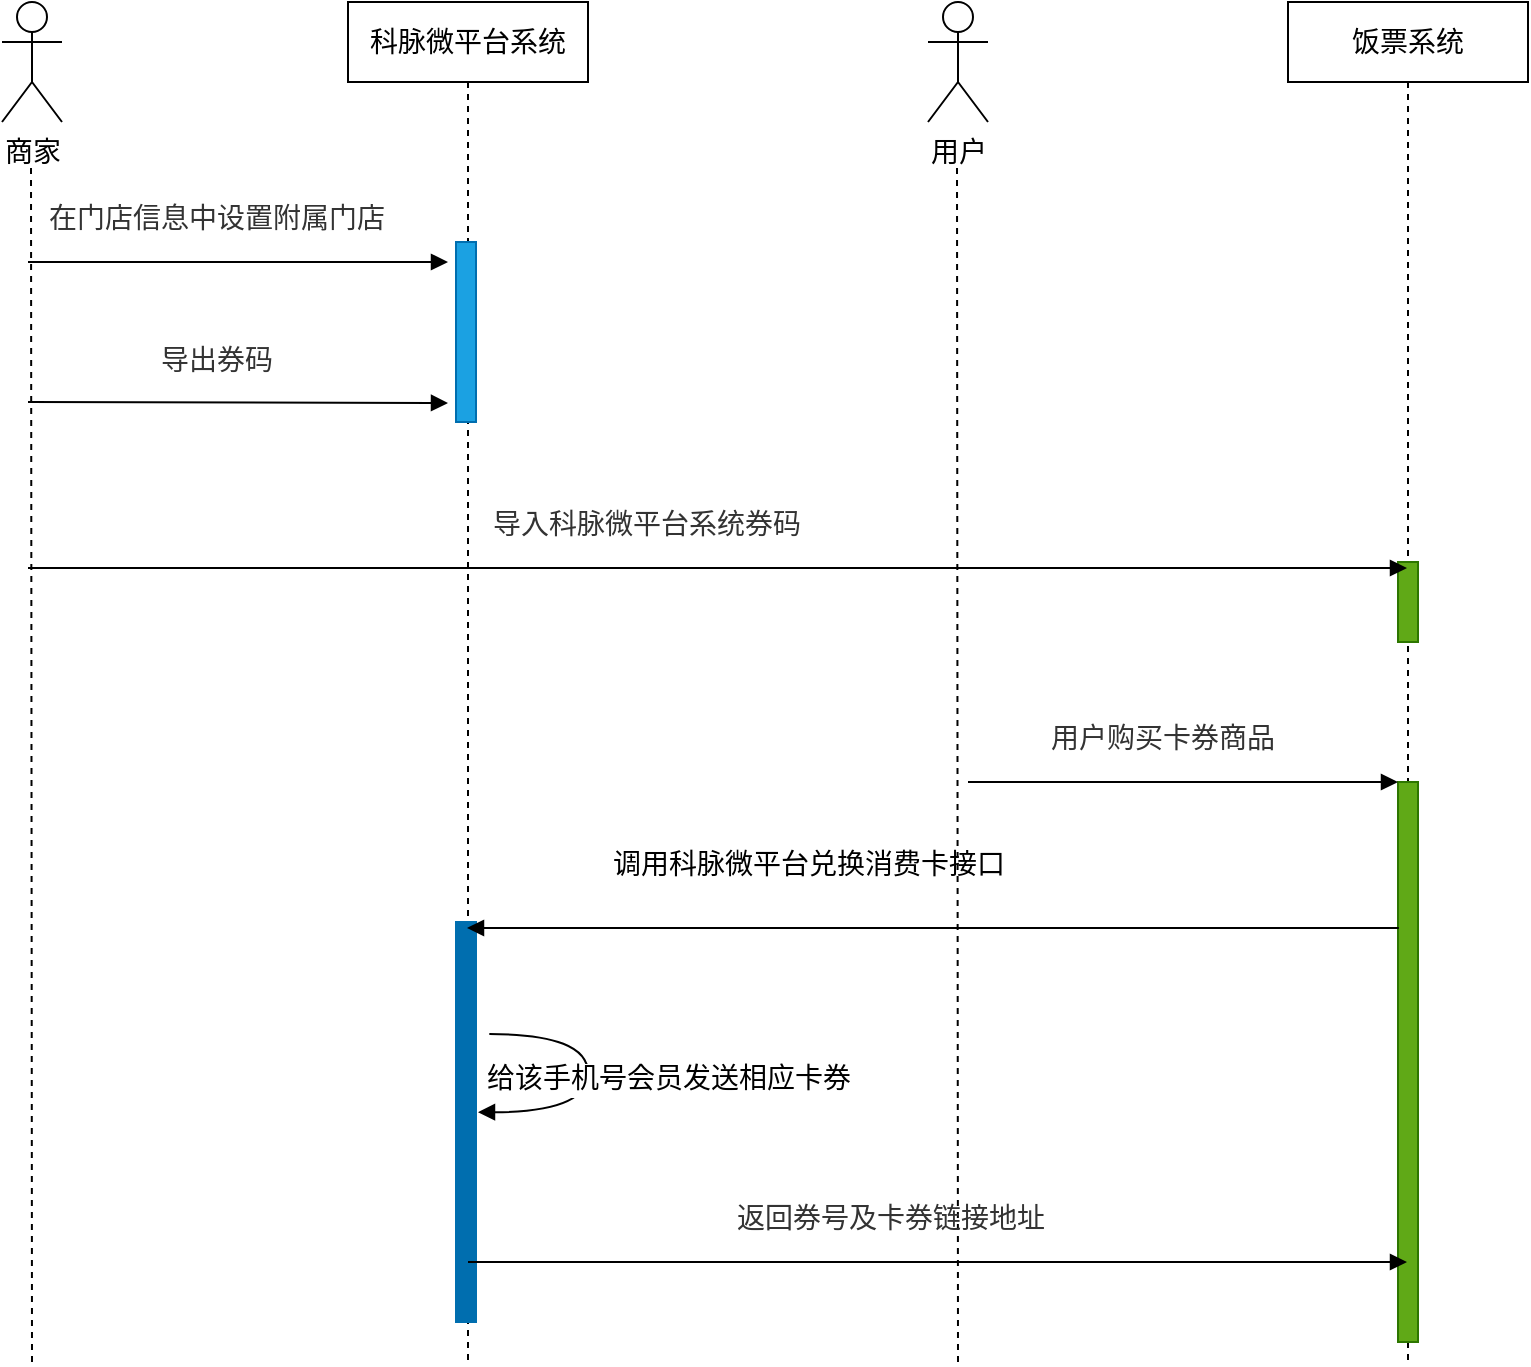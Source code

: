 <mxfile version="14.5.3" type="github"><diagram id="5aa129d9-4b51-9b99-0a78-bb2f967fc3d4" name="Page-1"><mxGraphModel dx="1822" dy="794" grid="1" gridSize="10" guides="1" tooltips="1" connect="1" arrows="1" fold="1" page="0" pageScale="1" pageWidth="827" pageHeight="1169" background="#ffffff" math="0" shadow="0"><root><mxCell id="0"/><mxCell id="1" parent="0"/><mxCell id="y1rh6phJj4241kgfLrmI-49" value="&lt;font style=&quot;font-size: 14px&quot;&gt;商家&lt;/font&gt;" style="shape=umlActor;verticalLabelPosition=bottom;verticalAlign=top;html=1;outlineConnect=0;movable=1;resizable=1;rotatable=1;deletable=1;editable=1;connectable=1;" parent="1" vertex="1"><mxGeometry x="-53" y="80" width="30" height="60" as="geometry"/></mxCell><mxCell id="y1rh6phJj4241kgfLrmI-62" value="饭票系统" style="shape=umlLifeline;perimeter=lifelinePerimeter;whiteSpace=wrap;html=1;container=1;collapsible=0;recursiveResize=0;outlineConnect=0;fontSize=14;" parent="1" vertex="1"><mxGeometry x="590" y="80" width="120" height="680" as="geometry"/></mxCell><mxCell id="y1rh6phJj4241kgfLrmI-63" value="" style="html=1;points=[];perimeter=orthogonalPerimeter;fillColor=#60a917;strokeColor=#2D7600;fontColor=#ffffff;" parent="y1rh6phJj4241kgfLrmI-62" vertex="1"><mxGeometry x="55" y="280" width="10" height="40" as="geometry"/></mxCell><mxCell id="QpcFcwuWjfST1NYp_s-o-11" value="" style="html=1;points=[];perimeter=orthogonalPerimeter;fillColor=#60a917;strokeColor=#2D7600;fontColor=#ffffff;" parent="y1rh6phJj4241kgfLrmI-62" vertex="1"><mxGeometry x="55" y="390" width="10" height="280" as="geometry"/></mxCell><mxCell id="y1rh6phJj4241kgfLrmI-64" value="&lt;font style=&quot;font-size: 14px&quot;&gt;科脉微平台系统&lt;/font&gt;" style="shape=umlLifeline;perimeter=lifelinePerimeter;whiteSpace=wrap;html=1;container=1;collapsible=0;recursiveResize=0;outlineConnect=0;" parent="1" vertex="1"><mxGeometry x="120" y="80" width="120" height="680" as="geometry"/></mxCell><mxCell id="y1rh6phJj4241kgfLrmI-65" value="" style="html=1;points=[];perimeter=orthogonalPerimeter;fillColor=#1ba1e2;strokeColor=#006EAF;fontColor=#ffffff;" parent="y1rh6phJj4241kgfLrmI-64" vertex="1"><mxGeometry x="54" y="120" width="10" height="90" as="geometry"/></mxCell><mxCell id="QpcFcwuWjfST1NYp_s-o-14" value="" style="html=1;points=[];perimeter=orthogonalPerimeter;rounded=0;shadow=0;comic=0;labelBackgroundColor=none;strokeColor=#006EAF;strokeWidth=1;fontFamily=Verdana;fontSize=12;fontColor=#ffffff;align=center;fillColor=#006EAF;" parent="y1rh6phJj4241kgfLrmI-64" vertex="1"><mxGeometry x="54" y="460" width="10" height="200" as="geometry"/></mxCell><mxCell id="QpcFcwuWjfST1NYp_s-o-15" value="&lt;span style=&quot;font-size: 14px&quot;&gt;给该手机号会员发送相应卡券&lt;/span&gt;" style="html=1;verticalAlign=bottom;endArrow=block;labelBackgroundColor=#ffffff;fontFamily=Verdana;fontSize=12;elbow=vertical;edgeStyle=orthogonalEdgeStyle;curved=1;exitX=1.066;exitY=0.713;exitPerimeter=0;" parent="y1rh6phJj4241kgfLrmI-64" edge="1"><mxGeometry x="0.162" y="40" relative="1" as="geometry"><mxPoint x="70.66" y="516.01" as="sourcePoint"/><mxPoint x="65" y="555.1" as="targetPoint"/><Array as="points"><mxPoint x="120" y="516.1"/><mxPoint x="120" y="555.1"/></Array><mxPoint as="offset"/></mxGeometry></mxCell><mxCell id="y1rh6phJj4241kgfLrmI-76" value="" style="endArrow=none;dashed=1;html=1;movable=1;resizable=1;rotatable=1;deletable=1;editable=1;connectable=1;" parent="1" edge="1"><mxGeometry width="50" height="50" relative="1" as="geometry"><mxPoint x="-38" y="760" as="sourcePoint"/><mxPoint x="-38.5" y="160" as="targetPoint"/></mxGeometry></mxCell><mxCell id="y1rh6phJj4241kgfLrmI-77" value="&lt;div style=&quot;text-align: left; font-size: 14px;&quot;&gt;&lt;span style=&quot;font-size: 14px&quot;&gt;&lt;font color=&quot;#333333&quot; style=&quot;font-size: 14px;&quot;&gt;导入科脉微平台系统券码&lt;/font&gt;&lt;/span&gt;&lt;/div&gt;" style="html=1;verticalAlign=bottom;endArrow=block;labelBackgroundColor=none;fontFamily=Verdana;fontSize=14;edgeStyle=elbowEdgeStyle;elbow=vertical;" parent="1" edge="1"><mxGeometry x="-0.104" y="10" relative="1" as="geometry"><mxPoint x="-40" y="363" as="sourcePoint"/><mxPoint x="649.5" y="363" as="targetPoint"/><mxPoint as="offset"/></mxGeometry></mxCell><mxCell id="QpcFcwuWjfST1NYp_s-o-3" value="&lt;div style=&quot;text-align: left; font-size: 14px;&quot;&gt;&lt;span style=&quot;font-size: 14px&quot;&gt;&lt;font color=&quot;#333333&quot; style=&quot;font-size: 14px;&quot;&gt;导出券码&lt;/font&gt;&lt;/span&gt;&lt;/div&gt;" style="html=1;verticalAlign=bottom;endArrow=block;labelBackgroundColor=none;fontFamily=Verdana;fontSize=14;edgeStyle=elbowEdgeStyle;elbow=vertical;" parent="1" edge="1"><mxGeometry x="-0.104" y="10" relative="1" as="geometry"><mxPoint x="-40" y="280" as="sourcePoint"/><mxPoint x="170" y="281" as="targetPoint"/><mxPoint as="offset"/></mxGeometry></mxCell><mxCell id="QpcFcwuWjfST1NYp_s-o-5" value="&lt;div style=&quot;text-align: left&quot;&gt;&lt;span style=&quot;font-size: 14px&quot;&gt;&lt;font color=&quot;#333333&quot;&gt;在门店信息中设置附属门店&lt;/font&gt;&lt;/span&gt;&lt;/div&gt;" style="html=1;verticalAlign=bottom;endArrow=block;labelBackgroundColor=none;fontFamily=Verdana;fontSize=12;edgeStyle=elbowEdgeStyle;elbow=vertical;" parent="1" edge="1"><mxGeometry x="-0.104" y="10" relative="1" as="geometry"><mxPoint x="-40" y="210" as="sourcePoint"/><mxPoint x="170" y="210" as="targetPoint"/><mxPoint as="offset"/><Array as="points"><mxPoint x="65" y="210"/></Array></mxGeometry></mxCell><mxCell id="QpcFcwuWjfST1NYp_s-o-9" value="&lt;span style=&quot;font-size: 14px&quot;&gt;用户&lt;/span&gt;" style="shape=umlActor;verticalLabelPosition=bottom;verticalAlign=top;html=1;outlineConnect=0;movable=1;resizable=1;rotatable=1;deletable=1;editable=1;connectable=1;" parent="1" vertex="1"><mxGeometry x="410" y="80" width="30" height="60" as="geometry"/></mxCell><mxCell id="QpcFcwuWjfST1NYp_s-o-10" value="" style="endArrow=none;dashed=1;html=1;movable=1;resizable=1;rotatable=1;deletable=1;editable=1;connectable=1;" parent="1" edge="1"><mxGeometry width="50" height="50" relative="1" as="geometry"><mxPoint x="425" y="760" as="sourcePoint"/><mxPoint x="424.5" y="160" as="targetPoint"/></mxGeometry></mxCell><mxCell id="QpcFcwuWjfST1NYp_s-o-12" value="&lt;div style=&quot;text-align: left; font-size: 14px;&quot;&gt;&lt;font color=&quot;#333333&quot; style=&quot;font-size: 14px;&quot;&gt;&lt;span style=&quot;font-size: 14px&quot;&gt;用户购买卡券商品&lt;/span&gt;&lt;/font&gt;&lt;/div&gt;" style="html=1;verticalAlign=bottom;endArrow=block;labelBackgroundColor=none;fontFamily=Verdana;fontSize=14;edgeStyle=elbowEdgeStyle;elbow=vertical;" parent="1" target="QpcFcwuWjfST1NYp_s-o-11" edge="1"><mxGeometry x="-0.104" y="10" relative="1" as="geometry"><mxPoint x="430" y="470" as="sourcePoint"/><mxPoint x="640" y="471" as="targetPoint"/><mxPoint as="offset"/></mxGeometry></mxCell><mxCell id="QpcFcwuWjfST1NYp_s-o-13" value="&lt;div style=&quot;text-align: left; font-size: 14px;&quot;&gt;&lt;span style=&quot;font-size: 14px; font-family: 微软雅黑, sans-serif;&quot;&gt;调用科脉微平台兑换消费卡接口&lt;/span&gt;&lt;br style=&quot;font-size: 14px;&quot;&gt;&lt;/div&gt;" style="html=1;verticalAlign=bottom;endArrow=block;labelBackgroundColor=none;fontFamily=Verdana;fontSize=14;edgeStyle=elbowEdgeStyle;elbow=vertical;" parent="1" edge="1"><mxGeometry x="0.472" y="-20" relative="1" as="geometry"><mxPoint x="475" y="543" as="sourcePoint"/><mxPoint x="179.5" y="543" as="targetPoint"/><mxPoint as="offset"/><Array as="points"><mxPoint x="650" y="543"/></Array></mxGeometry></mxCell><mxCell id="QpcFcwuWjfST1NYp_s-o-16" value="&lt;div style=&quot;text-align: left ; font-size: 14px&quot;&gt;&lt;font color=&quot;#333333&quot;&gt;返回券号及卡券链接地址&lt;/font&gt;&lt;/div&gt;" style="html=1;verticalAlign=bottom;endArrow=block;labelBackgroundColor=none;fontFamily=Verdana;fontSize=14;edgeStyle=elbowEdgeStyle;elbow=vertical;" parent="1" target="y1rh6phJj4241kgfLrmI-62" edge="1"><mxGeometry x="-0.104" y="10" relative="1" as="geometry"><mxPoint x="180" y="710" as="sourcePoint"/><mxPoint x="390" y="711" as="targetPoint"/><mxPoint as="offset"/></mxGeometry></mxCell></root></mxGraphModel></diagram></mxfile>